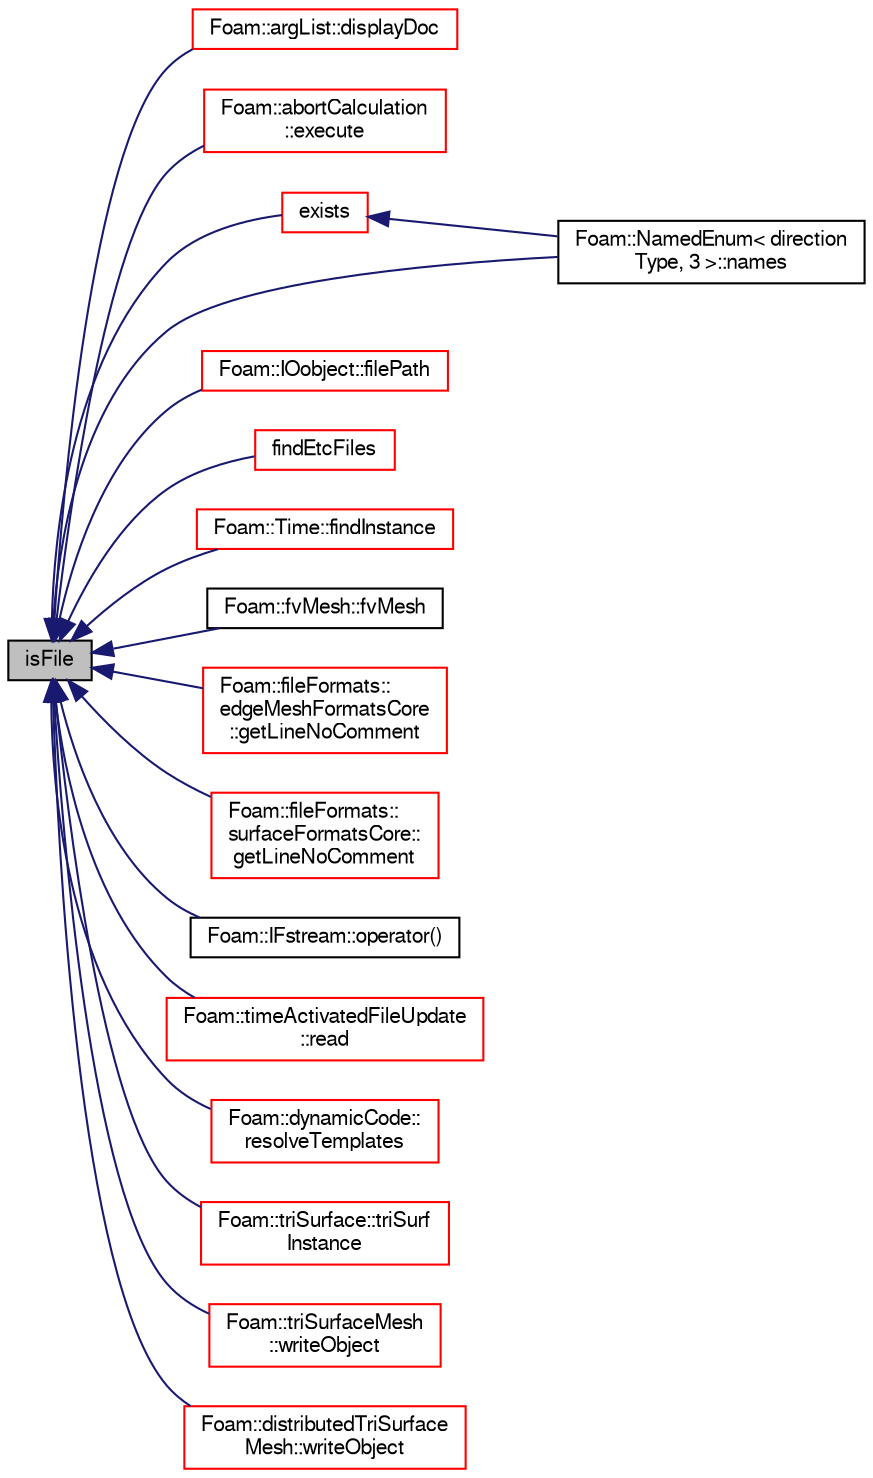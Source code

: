 digraph "isFile"
{
  bgcolor="transparent";
  edge [fontname="FreeSans",fontsize="10",labelfontname="FreeSans",labelfontsize="10"];
  node [fontname="FreeSans",fontsize="10",shape=record];
  rankdir="LR";
  Node100856 [label="isFile",height=0.2,width=0.4,color="black", fillcolor="grey75", style="filled", fontcolor="black"];
  Node100856 -> Node100857 [dir="back",color="midnightblue",fontsize="10",style="solid",fontname="FreeSans"];
  Node100857 [label="Foam::argList::displayDoc",height=0.2,width=0.4,color="red",URL="$a26662.html#a9b27b732ab8af61a9511f20b6d3c5abc",tooltip="Display documentation in browser. "];
  Node100856 -> Node100862 [dir="back",color="midnightblue",fontsize="10",style="solid",fontname="FreeSans"];
  Node100862 [label="Foam::abortCalculation\l::execute",height=0.2,width=0.4,color="red",URL="$a28862.html#a61af3e60b94ae3e748f6fbac1e794af7",tooltip="Execute, check existence of abort file and take action. "];
  Node100856 -> Node100864 [dir="back",color="midnightblue",fontsize="10",style="solid",fontname="FreeSans"];
  Node100864 [label="exists",height=0.2,width=0.4,color="red",URL="$a21124.html#a361e3374754d656658e0dc4a8310ce32",tooltip="Does the name exist (as DIRECTORY or FILE) in the file system? "];
  Node100864 -> Node100885 [dir="back",color="midnightblue",fontsize="10",style="solid",fontname="FreeSans"];
  Node100885 [label="Foam::NamedEnum\< direction\lType, 3 \>::names",height=0.2,width=0.4,color="black",URL="$a25998.html#a7350da3a0edd92cd11e6c479c9967dc8"];
  Node100856 -> Node100892 [dir="back",color="midnightblue",fontsize="10",style="solid",fontname="FreeSans"];
  Node100892 [label="Foam::IOobject::filePath",height=0.2,width=0.4,color="red",URL="$a26142.html#a698f54dd16f5ec2931aeff16fd4878c8",tooltip="Return complete path + object name if the file exists. "];
  Node100856 -> Node102938 [dir="back",color="midnightblue",fontsize="10",style="solid",fontname="FreeSans"];
  Node102938 [label="findEtcFiles",height=0.2,width=0.4,color="red",URL="$a21124.html#aab73bb2c46692e2e11dd7364556cd3c5",tooltip="Search for files from user/group/shipped directories. "];
  Node100856 -> Node102965 [dir="back",color="midnightblue",fontsize="10",style="solid",fontname="FreeSans"];
  Node102965 [label="Foam::Time::findInstance",height=0.2,width=0.4,color="red",URL="$a26350.html#a530f80a2f33f5a76760c1ddf62624692",tooltip="Return the location of \"dir\" containing the file \"name\". "];
  Node100856 -> Node102966 [dir="back",color="midnightblue",fontsize="10",style="solid",fontname="FreeSans"];
  Node102966 [label="Foam::fvMesh::fvMesh",height=0.2,width=0.4,color="black",URL="$a22766.html#a0c27d0e427e192f6dd4cd0efe7fb3baa",tooltip="Construct from IOobject. "];
  Node100856 -> Node102967 [dir="back",color="midnightblue",fontsize="10",style="solid",fontname="FreeSans"];
  Node102967 [label="Foam::fileFormats::\ledgeMeshFormatsCore\l::getLineNoComment",height=0.2,width=0.4,color="red",URL="$a21762.html#a0498e06dcbcd776540014fb90e2600c4",tooltip="Read non-comment line. "];
  Node100856 -> Node102970 [dir="back",color="midnightblue",fontsize="10",style="solid",fontname="FreeSans"];
  Node102970 [label="Foam::fileFormats::\lsurfaceFormatsCore::\lgetLineNoComment",height=0.2,width=0.4,color="red",URL="$a29654.html#a0498e06dcbcd776540014fb90e2600c4",tooltip="Read non-comment line. "];
  Node100856 -> Node100885 [dir="back",color="midnightblue",fontsize="10",style="solid",fontname="FreeSans"];
  Node100856 -> Node102973 [dir="back",color="midnightblue",fontsize="10",style="solid",fontname="FreeSans"];
  Node102973 [label="Foam::IFstream::operator()",height=0.2,width=0.4,color="black",URL="$a26182.html#a1487864d0734dda74ccbbc26c8348d0a",tooltip="Return a non-const reference to const IFstream. "];
  Node100856 -> Node102118 [dir="back",color="midnightblue",fontsize="10",style="solid",fontname="FreeSans"];
  Node102118 [label="Foam::timeActivatedFileUpdate\l::read",height=0.2,width=0.4,color="red",URL="$a28918.html#aa9b8764750bd9ff67ca32b6551dc7847",tooltip="Read the timeActivatedFileUpdate data. "];
  Node100856 -> Node102957 [dir="back",color="midnightblue",fontsize="10",style="solid",fontname="FreeSans"];
  Node102957 [label="Foam::dynamicCode::\lresolveTemplates",height=0.2,width=0.4,color="red",URL="$a26070.html#a7056029919f25a2d23e9913df26223d9",tooltip="Resolve code-templates via the codeTemplateEnvName. "];
  Node100856 -> Node102974 [dir="back",color="midnightblue",fontsize="10",style="solid",fontname="FreeSans"];
  Node102974 [label="Foam::triSurface::triSurf\lInstance",height=0.2,width=0.4,color="red",URL="$a30598.html#a1ab8d8beae9ae13c09674c78df71224a",tooltip="Name of triSurface directory to use. "];
  Node100856 -> Node100934 [dir="back",color="midnightblue",fontsize="10",style="solid",fontname="FreeSans"];
  Node100934 [label="Foam::triSurfaceMesh\l::writeObject",height=0.2,width=0.4,color="red",URL="$a25258.html#aac52c08633b4e1e66bc6fb382b7ec674",tooltip="Write using given format, version and compression. "];
  Node100856 -> Node101046 [dir="back",color="midnightblue",fontsize="10",style="solid",fontname="FreeSans"];
  Node101046 [label="Foam::distributedTriSurface\lMesh::writeObject",height=0.2,width=0.4,color="red",URL="$a28642.html#aac52c08633b4e1e66bc6fb382b7ec674",tooltip="Write using given format, version and compression. "];
}
